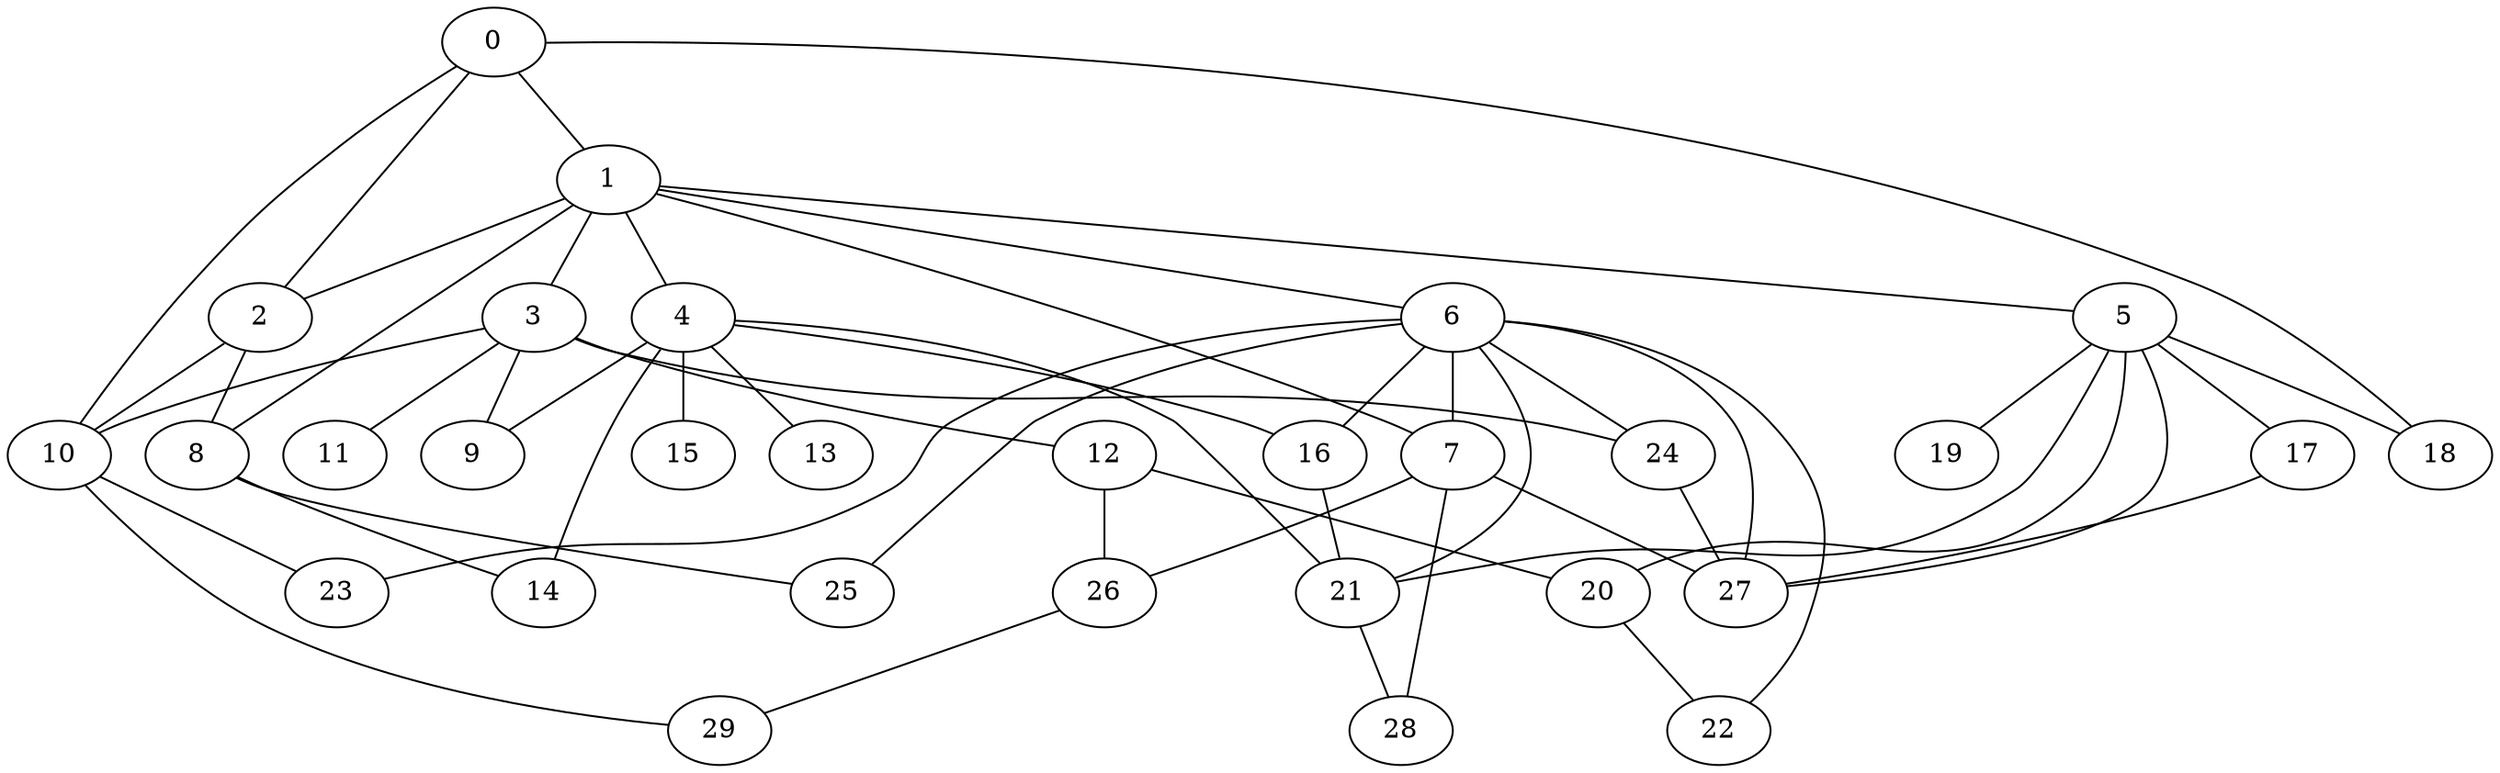 
graph graphname {
    0 -- 1
0 -- 2
0 -- 10
0 -- 18
1 -- 3
1 -- 4
1 -- 5
1 -- 6
1 -- 7
1 -- 8
1 -- 2
2 -- 8
2 -- 10
3 -- 10
3 -- 11
3 -- 12
3 -- 9
3 -- 24
4 -- 16
4 -- 13
4 -- 14
4 -- 15
4 -- 9
4 -- 21
5 -- 18
5 -- 19
5 -- 20
5 -- 17
5 -- 21
5 -- 27
6 -- 21
6 -- 22
6 -- 23
6 -- 24
6 -- 25
6 -- 7
6 -- 27
6 -- 16
7 -- 26
7 -- 27
7 -- 28
8 -- 14
8 -- 25
10 -- 29
10 -- 23
12 -- 20
12 -- 26
16 -- 21
17 -- 27
20 -- 22
21 -- 28
24 -- 27
26 -- 29

}
